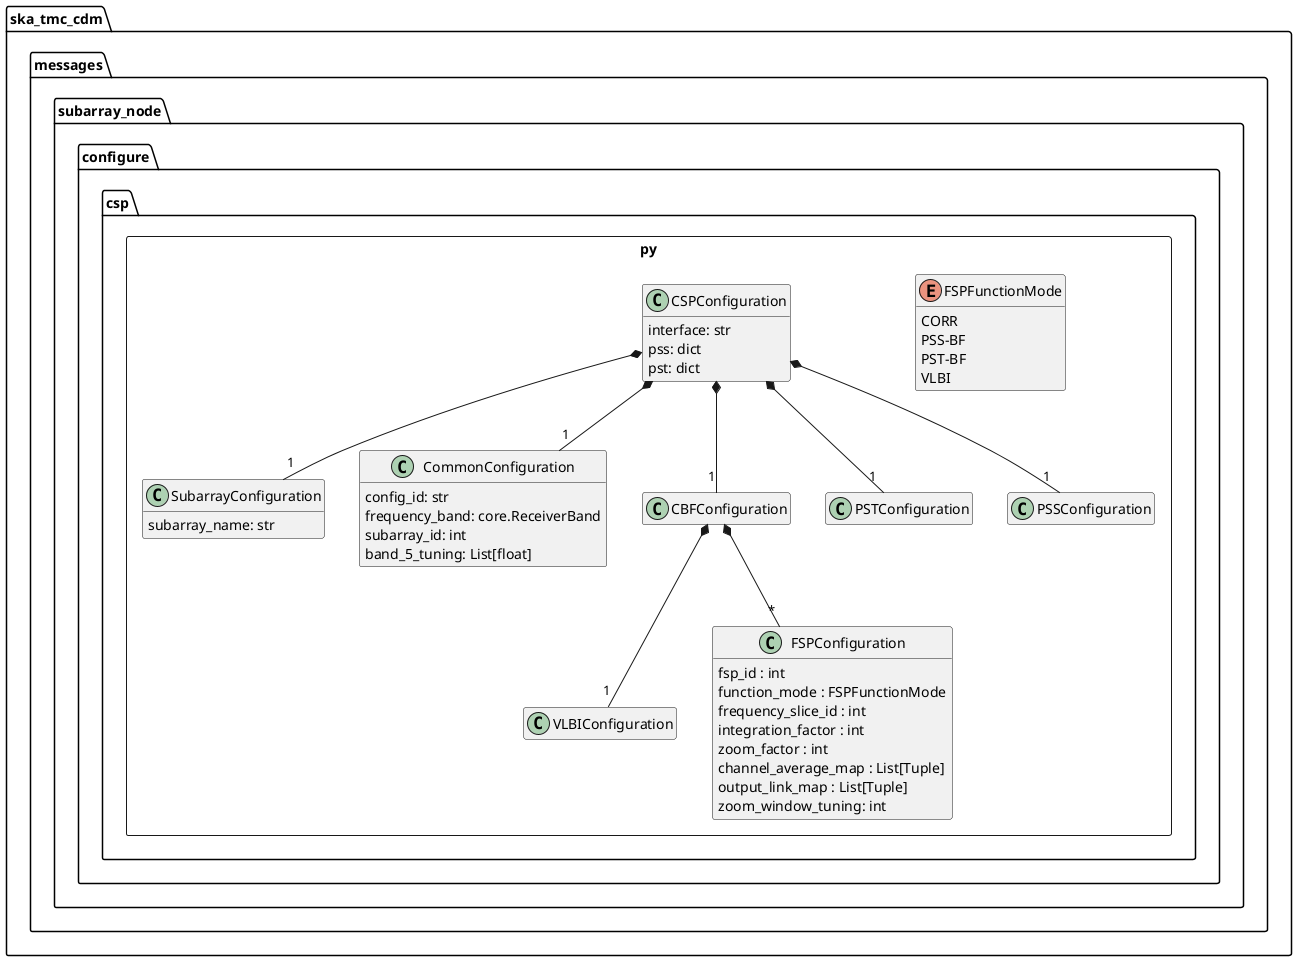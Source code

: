 @startuml
hide empty members

' Remove the following lines when VLBI, PSS and PST
' are added to CDM
remove VLBIConfiguration
remove PSTConfiguration
remove PSSConfiguration

package ska_tmc_cdm.messages.subarray_node.configure {
	package csp.py <<Rectangle>> {

	    class SubarrayConfiguration {
	        subarray_name: str
	    }

	    class CommonConfiguration {
	        config_id: str
            frequency_band: core.ReceiverBand
            subarray_id: int
            band_5_tuning: List[float]
	    }

	    class CBFConfiguration {

	    }

	    class PSTConfiguration {

	    }

        class PSSConfiguration {

        }

        class VLBIConfiguration {

        }

		enum FSPFunctionMode {
			CORR
			PSS-BF
			PST-BF
			VLBI
		}

		class FSPConfiguration {
			fsp_id : int
			function_mode : FSPFunctionMode
			frequency_slice_id : int
			integration_factor : int
			zoom_factor : int
			channel_average_map : List[Tuple]
			output_link_map : List[Tuple]
			zoom_window_tuning: int
		}

		class CSPConfiguration {
	        interface: str
	        pss: dict
	        pst: dict

		}
		CBFConfiguration *-- "*" FSPConfiguration
		CBFConfiguration *-- "1" VLBIConfiguration
		CSPConfiguration *-- "1" CommonConfiguration
		CSPConfiguration *-- "1" SubarrayConfiguration
		CSPConfiguration *-- "1" CBFConfiguration
		CSPConfiguration *-- "1" PSTConfiguration
		CSPConfiguration *-- "1" PSSConfiguration

	}
}

@enduml
